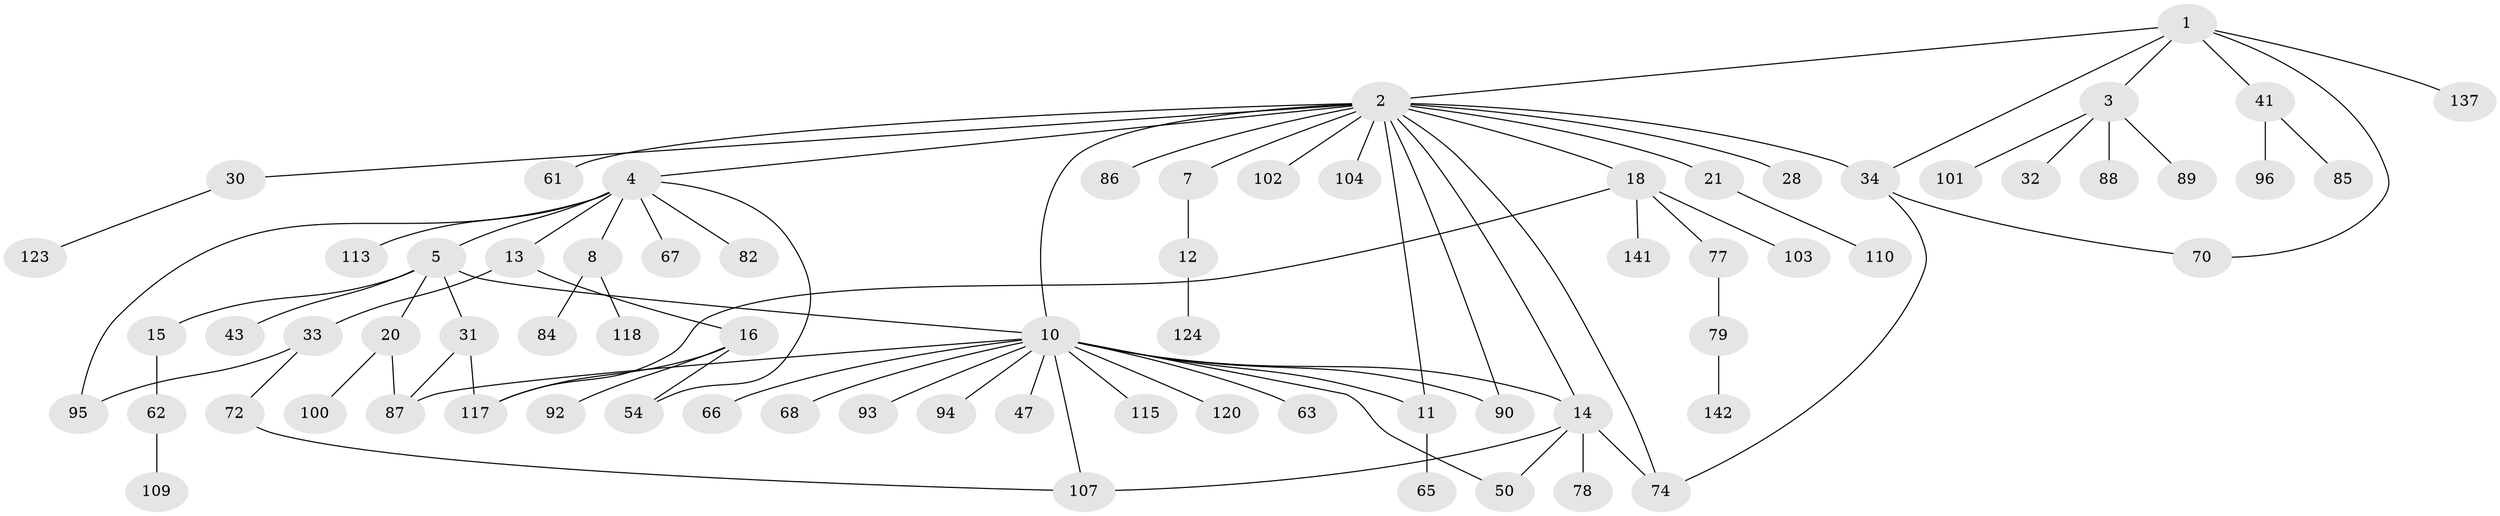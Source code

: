 // original degree distribution, {6: 0.027586206896551724, 8: 0.013793103448275862, 5: 0.013793103448275862, 7: 0.013793103448275862, 4: 0.08275862068965517, 2: 0.296551724137931, 3: 0.15862068965517243, 1: 0.3931034482758621}
// Generated by graph-tools (version 1.1) at 2025/13/03/09/25 04:13:19]
// undirected, 72 vertices, 88 edges
graph export_dot {
graph [start="1"]
  node [color=gray90,style=filled];
  1;
  2 [super="+9"];
  3;
  4 [super="+6+52+45+23"];
  5;
  7;
  8;
  10 [super="+22"];
  11 [super="+128+64"];
  12;
  13;
  14 [super="+69+26+49"];
  15 [super="+83"];
  16 [super="+40+73+19"];
  18 [super="+75+121"];
  20;
  21 [super="+44"];
  28;
  30 [super="+56+131+125"];
  31;
  32;
  33 [super="+99"];
  34 [super="+48+36+46"];
  41 [super="+55"];
  43;
  47;
  50;
  54 [super="+58"];
  61;
  62;
  63 [super="+139"];
  65;
  66;
  67 [super="+130"];
  68;
  70 [super="+135+119"];
  72;
  74 [super="+111+98"];
  77;
  78 [super="+106"];
  79;
  82;
  84;
  85;
  86 [super="+114"];
  87 [super="+140"];
  88;
  89 [super="+145"];
  90 [super="+108"];
  92;
  93;
  94;
  95 [super="+116"];
  96;
  100 [super="+133"];
  101;
  102;
  103;
  104 [super="+132"];
  107;
  109;
  110 [super="+136"];
  113;
  115;
  117;
  118;
  120;
  123;
  124;
  137;
  141;
  142;
  1 -- 2;
  1 -- 3;
  1 -- 34;
  1 -- 41;
  1 -- 70;
  1 -- 137;
  2 -- 4;
  2 -- 7;
  2 -- 11;
  2 -- 18;
  2 -- 21;
  2 -- 104;
  2 -- 34;
  2 -- 102;
  2 -- 14;
  2 -- 86;
  2 -- 90;
  2 -- 28;
  2 -- 61;
  2 -- 30;
  2 -- 74;
  2 -- 10 [weight=2];
  3 -- 32;
  3 -- 88;
  3 -- 89;
  3 -- 101;
  4 -- 5;
  4 -- 8;
  4 -- 113;
  4 -- 13;
  4 -- 54;
  4 -- 82;
  4 -- 67;
  4 -- 95;
  5 -- 10;
  5 -- 15;
  5 -- 20;
  5 -- 31;
  5 -- 43;
  7 -- 12;
  8 -- 84;
  8 -- 118;
  10 -- 120;
  10 -- 66;
  10 -- 68;
  10 -- 90;
  10 -- 11;
  10 -- 107;
  10 -- 47;
  10 -- 50;
  10 -- 115;
  10 -- 87;
  10 -- 93;
  10 -- 94;
  10 -- 63;
  10 -- 14;
  11 -- 65;
  12 -- 124;
  13 -- 16;
  13 -- 33;
  14 -- 50;
  14 -- 74;
  14 -- 107;
  14 -- 78;
  15 -- 62;
  16 -- 92;
  16 -- 117;
  16 -- 54;
  18 -- 77;
  18 -- 117;
  18 -- 103;
  18 -- 141;
  20 -- 87;
  20 -- 100;
  21 -- 110;
  30 -- 123;
  31 -- 117;
  31 -- 87;
  33 -- 72;
  33 -- 95;
  34 -- 70;
  34 -- 74;
  41 -- 85;
  41 -- 96;
  62 -- 109;
  72 -- 107;
  77 -- 79;
  79 -- 142;
}
